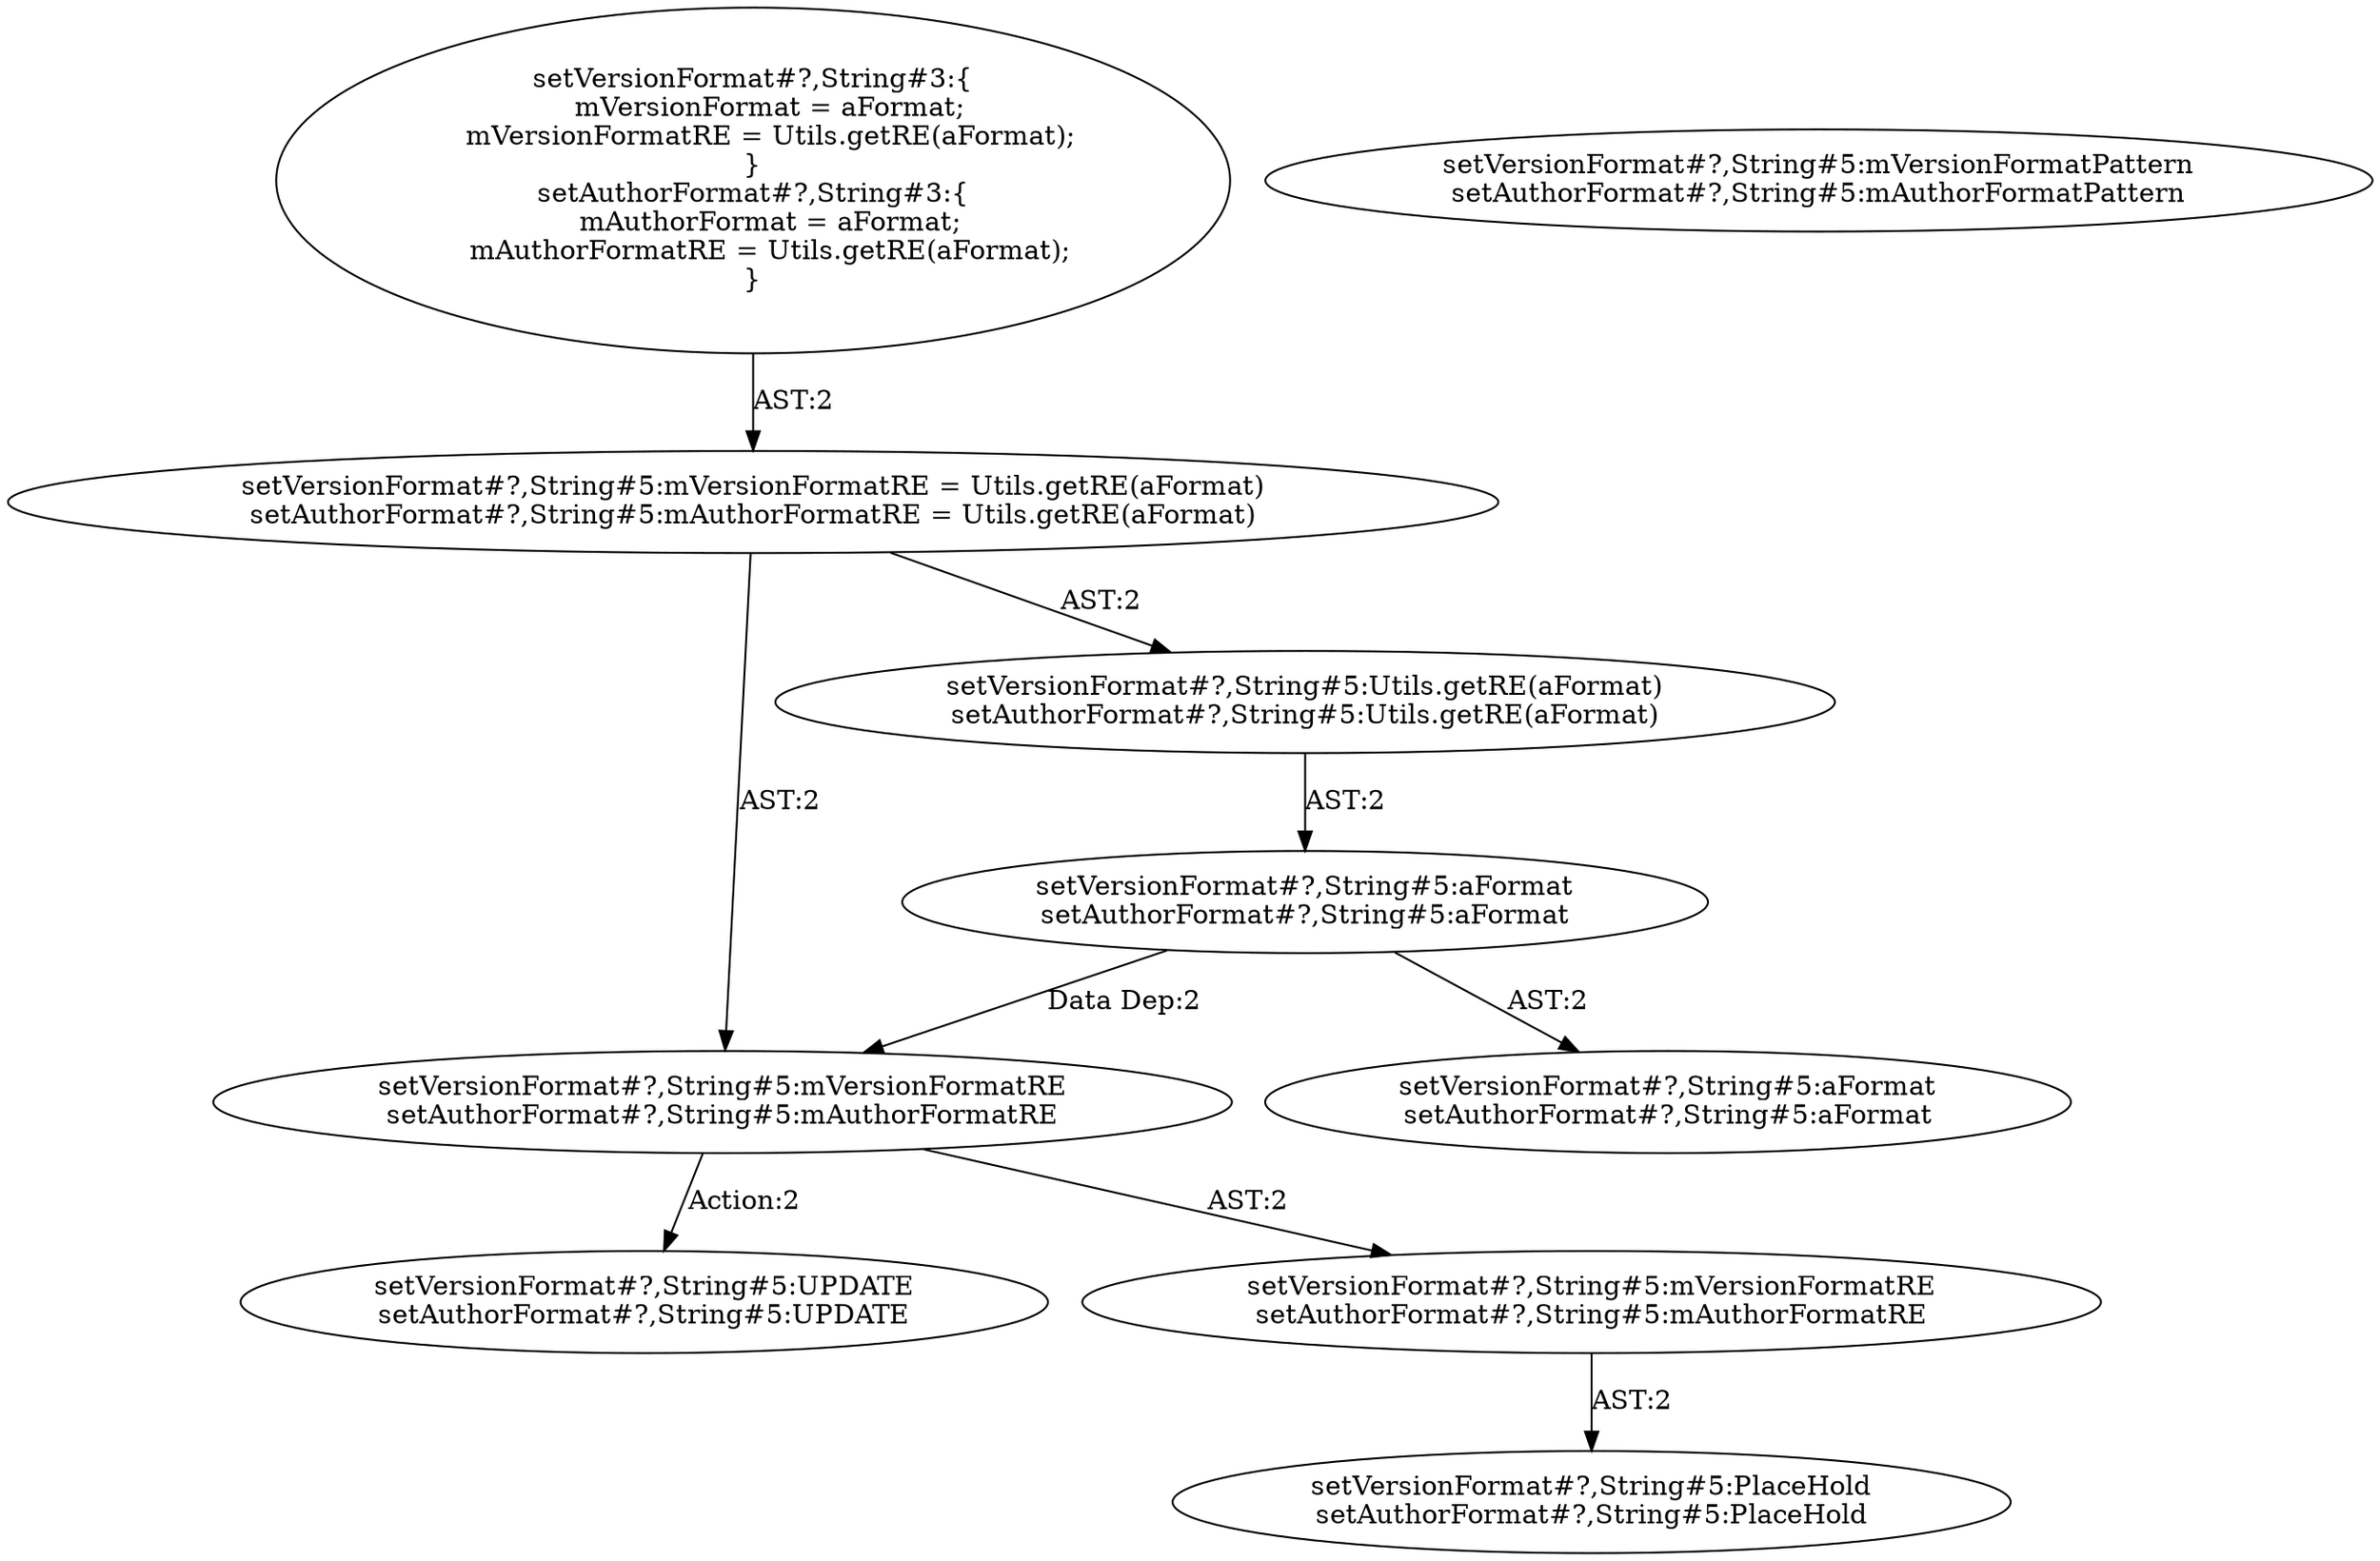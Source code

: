 digraph "Pattern" {
0 [label="setVersionFormat#?,String#5:UPDATE
setAuthorFormat#?,String#5:UPDATE" shape=ellipse]
1 [label="setVersionFormat#?,String#5:mVersionFormatRE
setAuthorFormat#?,String#5:mAuthorFormatRE" shape=ellipse]
2 [label="setVersionFormat#?,String#5:aFormat
setAuthorFormat#?,String#5:aFormat" shape=ellipse]
3 [label="setVersionFormat#?,String#5:Utils.getRE(aFormat)
setAuthorFormat#?,String#5:Utils.getRE(aFormat)" shape=ellipse]
4 [label="setVersionFormat#?,String#5:aFormat
setAuthorFormat#?,String#5:aFormat" shape=ellipse]
5 [label="setVersionFormat#?,String#5:mVersionFormatRE = Utils.getRE(aFormat)
setAuthorFormat#?,String#5:mAuthorFormatRE = Utils.getRE(aFormat)" shape=ellipse]
6 [label="setVersionFormat#?,String#3:\{
    mVersionFormat = aFormat;
    mVersionFormatRE = Utils.getRE(aFormat);
\}
setAuthorFormat#?,String#3:\{
    mAuthorFormat = aFormat;
    mAuthorFormatRE = Utils.getRE(aFormat);
\}" shape=ellipse]
7 [label="setVersionFormat#?,String#5:mVersionFormatRE
setAuthorFormat#?,String#5:mAuthorFormatRE" shape=ellipse]
8 [label="setVersionFormat#?,String#5:PlaceHold
setAuthorFormat#?,String#5:PlaceHold" shape=ellipse]
9 [label="setVersionFormat#?,String#5:mVersionFormatPattern
setAuthorFormat#?,String#5:mAuthorFormatPattern" shape=ellipse]
1 -> 0 [label="Action:2"];
1 -> 7 [label="AST:2"];
2 -> 1 [label="Data Dep:2"];
2 -> 4 [label="AST:2"];
3 -> 2 [label="AST:2"];
5 -> 1 [label="AST:2"];
5 -> 3 [label="AST:2"];
6 -> 5 [label="AST:2"];
7 -> 8 [label="AST:2"];
}